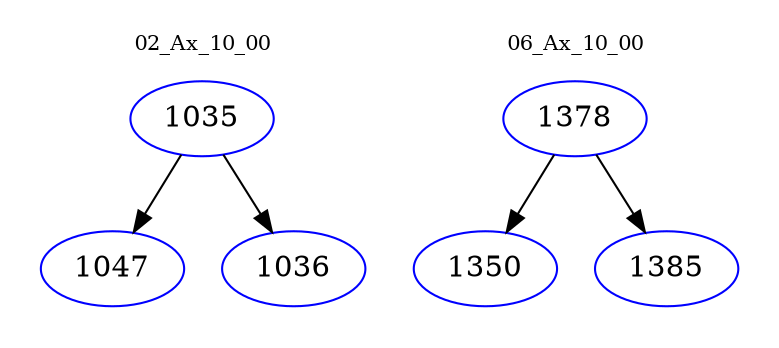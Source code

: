 digraph{
subgraph cluster_0 {
color = white
label = "02_Ax_10_00";
fontsize=10;
T0_1035 [label="1035", color="blue"]
T0_1035 -> T0_1047 [color="black"]
T0_1047 [label="1047", color="blue"]
T0_1035 -> T0_1036 [color="black"]
T0_1036 [label="1036", color="blue"]
}
subgraph cluster_1 {
color = white
label = "06_Ax_10_00";
fontsize=10;
T1_1378 [label="1378", color="blue"]
T1_1378 -> T1_1350 [color="black"]
T1_1350 [label="1350", color="blue"]
T1_1378 -> T1_1385 [color="black"]
T1_1385 [label="1385", color="blue"]
}
}
